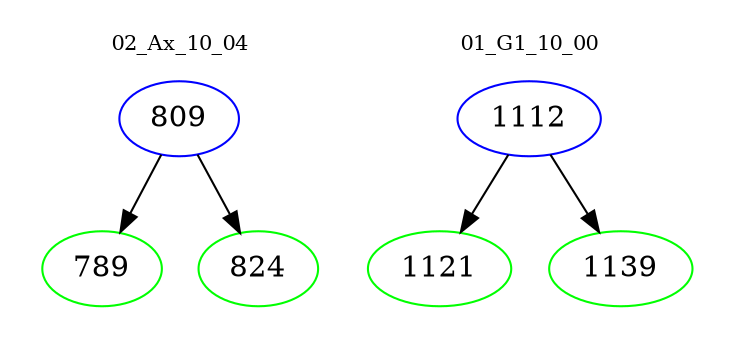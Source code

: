 digraph{
subgraph cluster_0 {
color = white
label = "02_Ax_10_04";
fontsize=10;
T0_809 [label="809", color="blue"]
T0_809 -> T0_789 [color="black"]
T0_789 [label="789", color="green"]
T0_809 -> T0_824 [color="black"]
T0_824 [label="824", color="green"]
}
subgraph cluster_1 {
color = white
label = "01_G1_10_00";
fontsize=10;
T1_1112 [label="1112", color="blue"]
T1_1112 -> T1_1121 [color="black"]
T1_1121 [label="1121", color="green"]
T1_1112 -> T1_1139 [color="black"]
T1_1139 [label="1139", color="green"]
}
}
